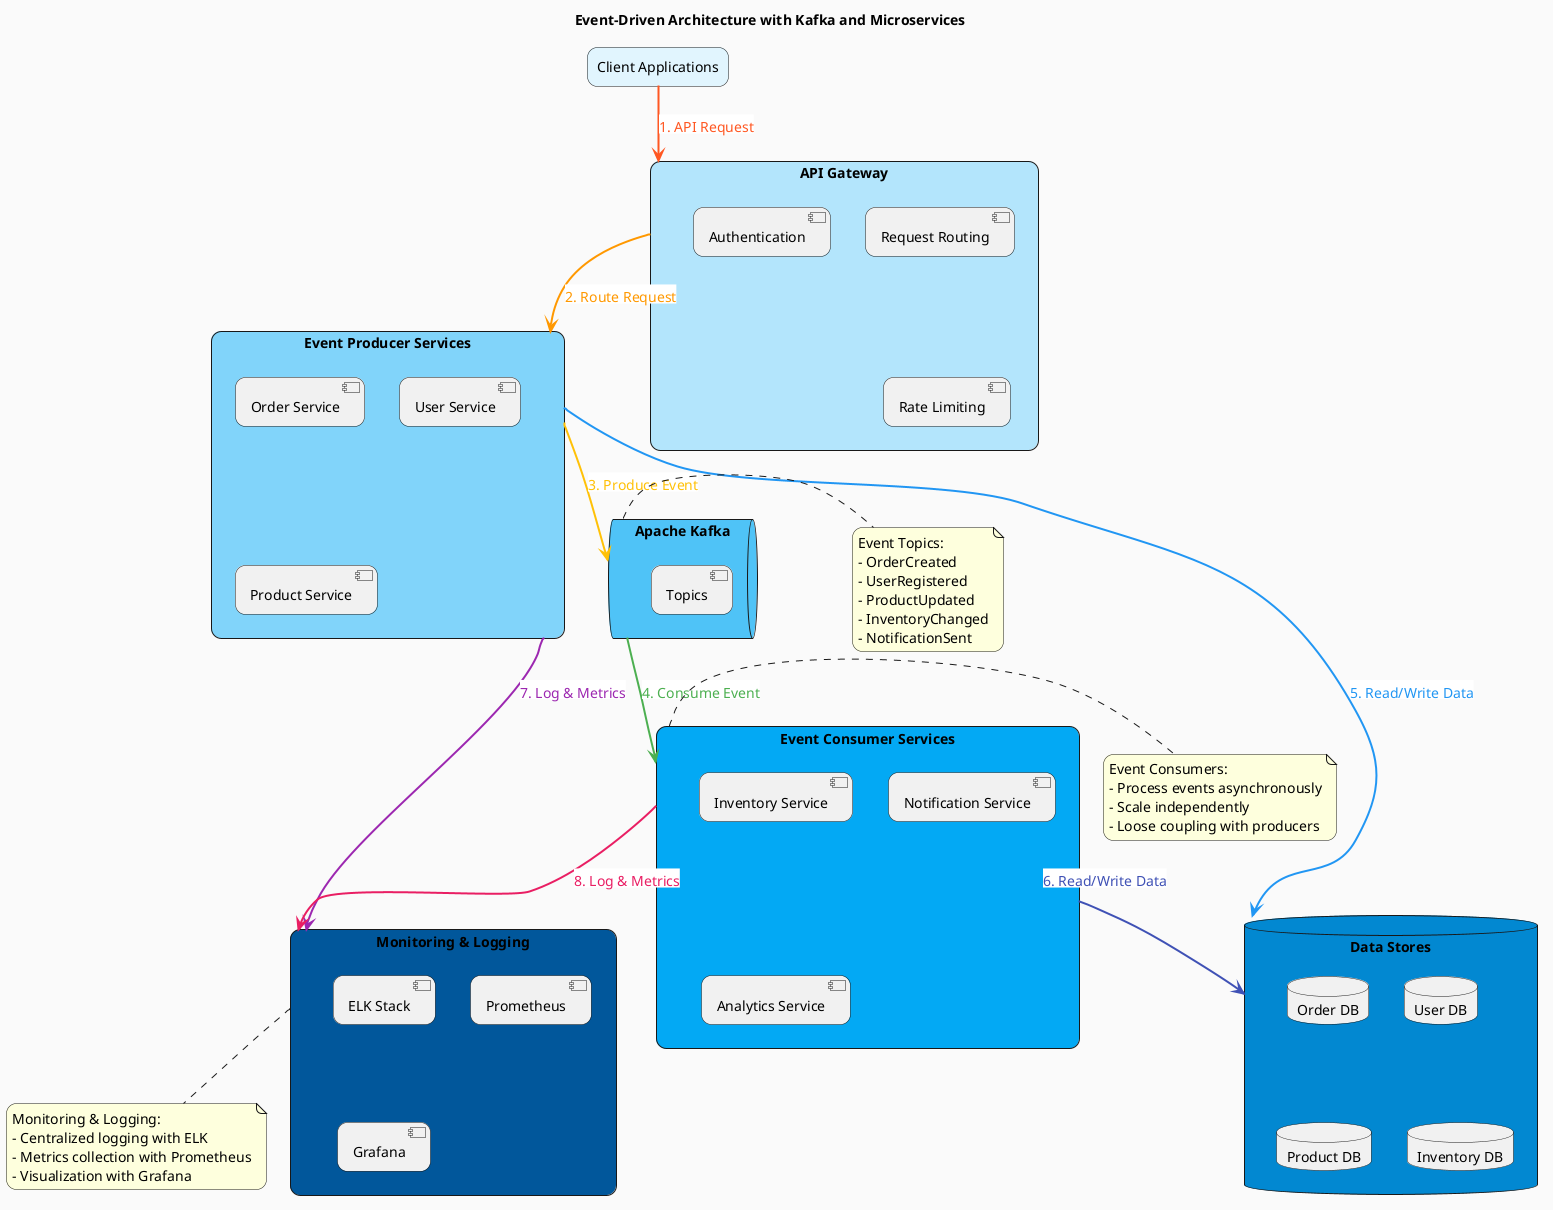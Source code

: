 @startuml Event-Driven Architecture with Kafka and Microservices

!define RECTANGLE class
!define STORAGE database

skinparam backgroundColor #FAFAFA
skinparam handwritten false
skinparam defaultFontName Arial
skinparam defaultFontSize 14
skinparam roundcorner 20
skinparam shadowing false

title Event-Driven Architecture with Kafka and Microservices

rectangle "Client Applications" as ClientApps #E1F5FE

rectangle "API Gateway" as APIGateway #B3E5FC {
    component "Request Routing" as RequestRouting
    component "Authentication" as Auth
    component "Rate Limiting" as RateLimit
}

rectangle "Event Producer Services" as ProducerServices #81D4FA {
    component "Order Service" as OrderService
    component "User Service" as UserService
    component "Product Service" as ProductService
}

queue "Apache Kafka" as Kafka #4FC3F7 {
    component "Topics" as Topics
}

rectangle "Event Consumer Services" as ConsumerServices #03A9F4 {
    component "Inventory Service" as InventoryService
    component "Notification Service" as NotificationService
    component "Analytics Service" as AnalyticsService
}

database "Data Stores" as DataStores #0288D1 {
    STORAGE "Order DB" as OrderDB
    STORAGE "User DB" as UserDB
    STORAGE "Product DB" as ProductDB
    STORAGE "Inventory DB" as InventoryDB
}

rectangle "Monitoring & Logging" as Monitoring #01579B {
    component "ELK Stack" as ELK
    component "Prometheus" as Prometheus
    component "Grafana" as Grafana
}

ClientApps -[#FF5722,thickness=2]-> APIGateway : <back:#FFFFFF><color:#FF5722>1. API Request</color></back>
APIGateway -[#FF9800,thickness=2]-> ProducerServices : <back:#FFFFFF><color:#FF9800>2. Route Request</color></back>
ProducerServices -[#FFC107,thickness=2]-> Kafka : <back:#FFFFFF><color:#FFC107>3. Produce Event</color></back>
Kafka -[#4CAF50,thickness=2]-> ConsumerServices : <back:#FFFFFF><color:#4CAF50>4. Consume Event</color></back>
ProducerServices -[#2196F3,thickness=2]-> DataStores : <back:#FFFFFF><color:#2196F3>5. Read/Write Data</color></back>
ConsumerServices -[#3F51B5,thickness=2]-> DataStores : <back:#FFFFFF><color:#3F51B5>6. Read/Write Data</color></back>
ProducerServices -[#9C27B0,thickness=2]-> Monitoring : <back:#FFFFFF><color:#9C27B0>7. Log & Metrics</color></back>
ConsumerServices -[#E91E63,thickness=2]-> Monitoring : <back:#FFFFFF><color:#E91E63>8. Log & Metrics</color></back>

note right of Kafka
  Event Topics:
  - OrderCreated
  - UserRegistered
  - ProductUpdated
  - InventoryChanged
  - NotificationSent
end note

note right of ConsumerServices
  Event Consumers:
  - Process events asynchronously
  - Scale independently
  - Loose coupling with producers
end note

note bottom of Monitoring
  Monitoring & Logging:
  - Centralized logging with ELK
  - Metrics collection with Prometheus
  - Visualization with Grafana
end note

@enduml

